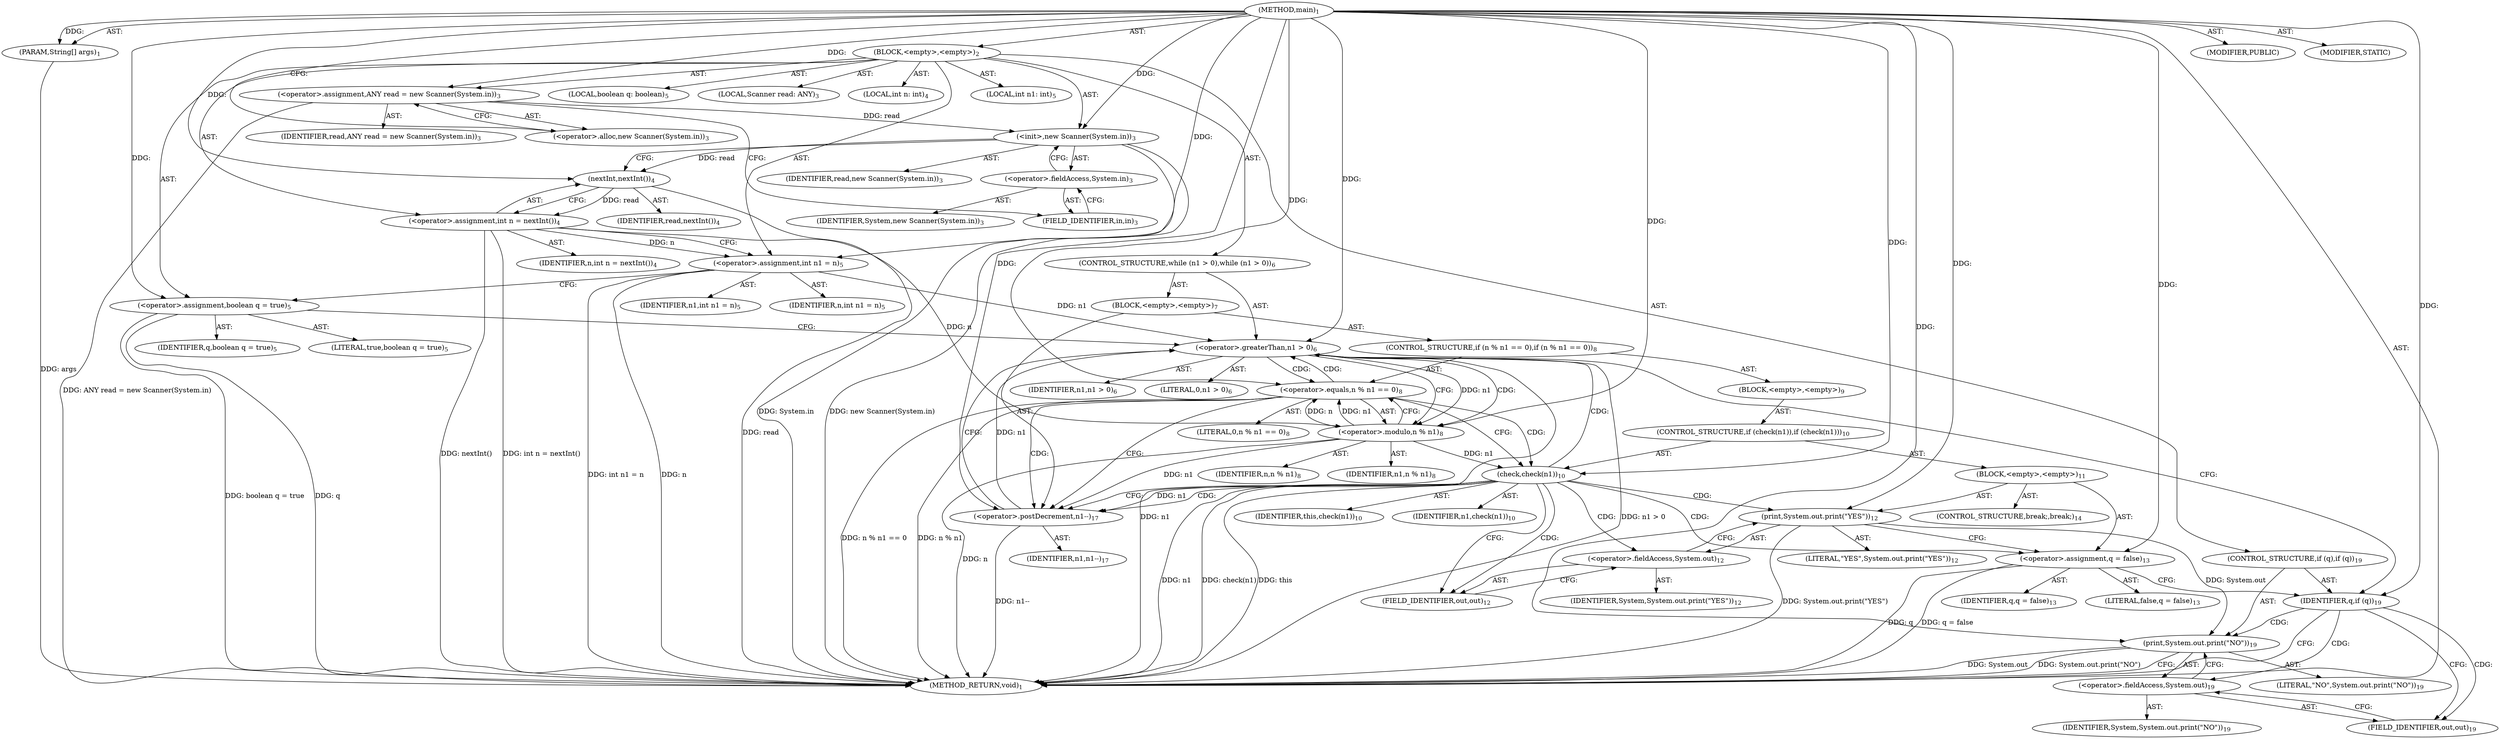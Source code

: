 digraph "main" {  
"19" [label = <(METHOD,main)<SUB>1</SUB>> ]
"20" [label = <(PARAM,String[] args)<SUB>1</SUB>> ]
"21" [label = <(BLOCK,&lt;empty&gt;,&lt;empty&gt;)<SUB>2</SUB>> ]
"4" [label = <(LOCAL,Scanner read: ANY)<SUB>3</SUB>> ]
"22" [label = <(&lt;operator&gt;.assignment,ANY read = new Scanner(System.in))<SUB>3</SUB>> ]
"23" [label = <(IDENTIFIER,read,ANY read = new Scanner(System.in))<SUB>3</SUB>> ]
"24" [label = <(&lt;operator&gt;.alloc,new Scanner(System.in))<SUB>3</SUB>> ]
"25" [label = <(&lt;init&gt;,new Scanner(System.in))<SUB>3</SUB>> ]
"3" [label = <(IDENTIFIER,read,new Scanner(System.in))<SUB>3</SUB>> ]
"26" [label = <(&lt;operator&gt;.fieldAccess,System.in)<SUB>3</SUB>> ]
"27" [label = <(IDENTIFIER,System,new Scanner(System.in))<SUB>3</SUB>> ]
"28" [label = <(FIELD_IDENTIFIER,in,in)<SUB>3</SUB>> ]
"29" [label = <(LOCAL,int n: int)<SUB>4</SUB>> ]
"30" [label = <(&lt;operator&gt;.assignment,int n = nextInt())<SUB>4</SUB>> ]
"31" [label = <(IDENTIFIER,n,int n = nextInt())<SUB>4</SUB>> ]
"32" [label = <(nextInt,nextInt())<SUB>4</SUB>> ]
"33" [label = <(IDENTIFIER,read,nextInt())<SUB>4</SUB>> ]
"34" [label = <(LOCAL,int n1: int)<SUB>5</SUB>> ]
"35" [label = <(&lt;operator&gt;.assignment,int n1 = n)<SUB>5</SUB>> ]
"36" [label = <(IDENTIFIER,n1,int n1 = n)<SUB>5</SUB>> ]
"37" [label = <(IDENTIFIER,n,int n1 = n)<SUB>5</SUB>> ]
"38" [label = <(LOCAL,boolean q: boolean)<SUB>5</SUB>> ]
"39" [label = <(&lt;operator&gt;.assignment,boolean q = true)<SUB>5</SUB>> ]
"40" [label = <(IDENTIFIER,q,boolean q = true)<SUB>5</SUB>> ]
"41" [label = <(LITERAL,true,boolean q = true)<SUB>5</SUB>> ]
"42" [label = <(CONTROL_STRUCTURE,while (n1 &gt; 0),while (n1 &gt; 0))<SUB>6</SUB>> ]
"43" [label = <(&lt;operator&gt;.greaterThan,n1 &gt; 0)<SUB>6</SUB>> ]
"44" [label = <(IDENTIFIER,n1,n1 &gt; 0)<SUB>6</SUB>> ]
"45" [label = <(LITERAL,0,n1 &gt; 0)<SUB>6</SUB>> ]
"46" [label = <(BLOCK,&lt;empty&gt;,&lt;empty&gt;)<SUB>7</SUB>> ]
"47" [label = <(CONTROL_STRUCTURE,if (n % n1 == 0),if (n % n1 == 0))<SUB>8</SUB>> ]
"48" [label = <(&lt;operator&gt;.equals,n % n1 == 0)<SUB>8</SUB>> ]
"49" [label = <(&lt;operator&gt;.modulo,n % n1)<SUB>8</SUB>> ]
"50" [label = <(IDENTIFIER,n,n % n1)<SUB>8</SUB>> ]
"51" [label = <(IDENTIFIER,n1,n % n1)<SUB>8</SUB>> ]
"52" [label = <(LITERAL,0,n % n1 == 0)<SUB>8</SUB>> ]
"53" [label = <(BLOCK,&lt;empty&gt;,&lt;empty&gt;)<SUB>9</SUB>> ]
"54" [label = <(CONTROL_STRUCTURE,if (check(n1)),if (check(n1)))<SUB>10</SUB>> ]
"55" [label = <(check,check(n1))<SUB>10</SUB>> ]
"56" [label = <(IDENTIFIER,this,check(n1))<SUB>10</SUB>> ]
"57" [label = <(IDENTIFIER,n1,check(n1))<SUB>10</SUB>> ]
"58" [label = <(BLOCK,&lt;empty&gt;,&lt;empty&gt;)<SUB>11</SUB>> ]
"59" [label = <(print,System.out.print(&quot;YES&quot;))<SUB>12</SUB>> ]
"60" [label = <(&lt;operator&gt;.fieldAccess,System.out)<SUB>12</SUB>> ]
"61" [label = <(IDENTIFIER,System,System.out.print(&quot;YES&quot;))<SUB>12</SUB>> ]
"62" [label = <(FIELD_IDENTIFIER,out,out)<SUB>12</SUB>> ]
"63" [label = <(LITERAL,&quot;YES&quot;,System.out.print(&quot;YES&quot;))<SUB>12</SUB>> ]
"64" [label = <(&lt;operator&gt;.assignment,q = false)<SUB>13</SUB>> ]
"65" [label = <(IDENTIFIER,q,q = false)<SUB>13</SUB>> ]
"66" [label = <(LITERAL,false,q = false)<SUB>13</SUB>> ]
"67" [label = <(CONTROL_STRUCTURE,break;,break;)<SUB>14</SUB>> ]
"68" [label = <(&lt;operator&gt;.postDecrement,n1--)<SUB>17</SUB>> ]
"69" [label = <(IDENTIFIER,n1,n1--)<SUB>17</SUB>> ]
"70" [label = <(CONTROL_STRUCTURE,if (q),if (q))<SUB>19</SUB>> ]
"71" [label = <(IDENTIFIER,q,if (q))<SUB>19</SUB>> ]
"72" [label = <(print,System.out.print(&quot;NO&quot;))<SUB>19</SUB>> ]
"73" [label = <(&lt;operator&gt;.fieldAccess,System.out)<SUB>19</SUB>> ]
"74" [label = <(IDENTIFIER,System,System.out.print(&quot;NO&quot;))<SUB>19</SUB>> ]
"75" [label = <(FIELD_IDENTIFIER,out,out)<SUB>19</SUB>> ]
"76" [label = <(LITERAL,&quot;NO&quot;,System.out.print(&quot;NO&quot;))<SUB>19</SUB>> ]
"77" [label = <(MODIFIER,PUBLIC)> ]
"78" [label = <(MODIFIER,STATIC)> ]
"79" [label = <(METHOD_RETURN,void)<SUB>1</SUB>> ]
  "19" -> "20"  [ label = "AST: "] 
  "19" -> "21"  [ label = "AST: "] 
  "19" -> "77"  [ label = "AST: "] 
  "19" -> "78"  [ label = "AST: "] 
  "19" -> "79"  [ label = "AST: "] 
  "21" -> "4"  [ label = "AST: "] 
  "21" -> "22"  [ label = "AST: "] 
  "21" -> "25"  [ label = "AST: "] 
  "21" -> "29"  [ label = "AST: "] 
  "21" -> "30"  [ label = "AST: "] 
  "21" -> "34"  [ label = "AST: "] 
  "21" -> "35"  [ label = "AST: "] 
  "21" -> "38"  [ label = "AST: "] 
  "21" -> "39"  [ label = "AST: "] 
  "21" -> "42"  [ label = "AST: "] 
  "21" -> "70"  [ label = "AST: "] 
  "22" -> "23"  [ label = "AST: "] 
  "22" -> "24"  [ label = "AST: "] 
  "25" -> "3"  [ label = "AST: "] 
  "25" -> "26"  [ label = "AST: "] 
  "26" -> "27"  [ label = "AST: "] 
  "26" -> "28"  [ label = "AST: "] 
  "30" -> "31"  [ label = "AST: "] 
  "30" -> "32"  [ label = "AST: "] 
  "32" -> "33"  [ label = "AST: "] 
  "35" -> "36"  [ label = "AST: "] 
  "35" -> "37"  [ label = "AST: "] 
  "39" -> "40"  [ label = "AST: "] 
  "39" -> "41"  [ label = "AST: "] 
  "42" -> "43"  [ label = "AST: "] 
  "42" -> "46"  [ label = "AST: "] 
  "43" -> "44"  [ label = "AST: "] 
  "43" -> "45"  [ label = "AST: "] 
  "46" -> "47"  [ label = "AST: "] 
  "46" -> "68"  [ label = "AST: "] 
  "47" -> "48"  [ label = "AST: "] 
  "47" -> "53"  [ label = "AST: "] 
  "48" -> "49"  [ label = "AST: "] 
  "48" -> "52"  [ label = "AST: "] 
  "49" -> "50"  [ label = "AST: "] 
  "49" -> "51"  [ label = "AST: "] 
  "53" -> "54"  [ label = "AST: "] 
  "54" -> "55"  [ label = "AST: "] 
  "54" -> "58"  [ label = "AST: "] 
  "55" -> "56"  [ label = "AST: "] 
  "55" -> "57"  [ label = "AST: "] 
  "58" -> "59"  [ label = "AST: "] 
  "58" -> "64"  [ label = "AST: "] 
  "58" -> "67"  [ label = "AST: "] 
  "59" -> "60"  [ label = "AST: "] 
  "59" -> "63"  [ label = "AST: "] 
  "60" -> "61"  [ label = "AST: "] 
  "60" -> "62"  [ label = "AST: "] 
  "64" -> "65"  [ label = "AST: "] 
  "64" -> "66"  [ label = "AST: "] 
  "68" -> "69"  [ label = "AST: "] 
  "70" -> "71"  [ label = "AST: "] 
  "70" -> "72"  [ label = "AST: "] 
  "72" -> "73"  [ label = "AST: "] 
  "72" -> "76"  [ label = "AST: "] 
  "73" -> "74"  [ label = "AST: "] 
  "73" -> "75"  [ label = "AST: "] 
  "22" -> "28"  [ label = "CFG: "] 
  "25" -> "32"  [ label = "CFG: "] 
  "30" -> "35"  [ label = "CFG: "] 
  "35" -> "39"  [ label = "CFG: "] 
  "39" -> "43"  [ label = "CFG: "] 
  "24" -> "22"  [ label = "CFG: "] 
  "26" -> "25"  [ label = "CFG: "] 
  "32" -> "30"  [ label = "CFG: "] 
  "43" -> "71"  [ label = "CFG: "] 
  "43" -> "49"  [ label = "CFG: "] 
  "71" -> "79"  [ label = "CFG: "] 
  "71" -> "75"  [ label = "CFG: "] 
  "72" -> "79"  [ label = "CFG: "] 
  "28" -> "26"  [ label = "CFG: "] 
  "68" -> "43"  [ label = "CFG: "] 
  "73" -> "72"  [ label = "CFG: "] 
  "48" -> "55"  [ label = "CFG: "] 
  "48" -> "68"  [ label = "CFG: "] 
  "75" -> "73"  [ label = "CFG: "] 
  "49" -> "48"  [ label = "CFG: "] 
  "55" -> "62"  [ label = "CFG: "] 
  "55" -> "68"  [ label = "CFG: "] 
  "59" -> "64"  [ label = "CFG: "] 
  "64" -> "71"  [ label = "CFG: "] 
  "60" -> "59"  [ label = "CFG: "] 
  "62" -> "60"  [ label = "CFG: "] 
  "19" -> "24"  [ label = "CFG: "] 
  "20" -> "79"  [ label = "DDG: args"] 
  "22" -> "79"  [ label = "DDG: ANY read = new Scanner(System.in)"] 
  "25" -> "79"  [ label = "DDG: System.in"] 
  "25" -> "79"  [ label = "DDG: new Scanner(System.in)"] 
  "32" -> "79"  [ label = "DDG: read"] 
  "30" -> "79"  [ label = "DDG: nextInt()"] 
  "30" -> "79"  [ label = "DDG: int n = nextInt()"] 
  "35" -> "79"  [ label = "DDG: n"] 
  "35" -> "79"  [ label = "DDG: int n1 = n"] 
  "39" -> "79"  [ label = "DDG: q"] 
  "39" -> "79"  [ label = "DDG: boolean q = true"] 
  "43" -> "79"  [ label = "DDG: n1"] 
  "43" -> "79"  [ label = "DDG: n1 &gt; 0"] 
  "49" -> "79"  [ label = "DDG: n"] 
  "48" -> "79"  [ label = "DDG: n % n1"] 
  "48" -> "79"  [ label = "DDG: n % n1 == 0"] 
  "55" -> "79"  [ label = "DDG: n1"] 
  "55" -> "79"  [ label = "DDG: check(n1)"] 
  "68" -> "79"  [ label = "DDG: n1--"] 
  "59" -> "79"  [ label = "DDG: System.out.print(&quot;YES&quot;)"] 
  "64" -> "79"  [ label = "DDG: q"] 
  "64" -> "79"  [ label = "DDG: q = false"] 
  "72" -> "79"  [ label = "DDG: System.out"] 
  "72" -> "79"  [ label = "DDG: System.out.print(&quot;NO&quot;)"] 
  "55" -> "79"  [ label = "DDG: this"] 
  "19" -> "20"  [ label = "DDG: "] 
  "19" -> "22"  [ label = "DDG: "] 
  "32" -> "30"  [ label = "DDG: read"] 
  "30" -> "35"  [ label = "DDG: n"] 
  "19" -> "35"  [ label = "DDG: "] 
  "19" -> "39"  [ label = "DDG: "] 
  "22" -> "25"  [ label = "DDG: read"] 
  "19" -> "25"  [ label = "DDG: "] 
  "19" -> "71"  [ label = "DDG: "] 
  "25" -> "32"  [ label = "DDG: read"] 
  "19" -> "32"  [ label = "DDG: "] 
  "35" -> "43"  [ label = "DDG: n1"] 
  "68" -> "43"  [ label = "DDG: n1"] 
  "19" -> "43"  [ label = "DDG: "] 
  "59" -> "72"  [ label = "DDG: System.out"] 
  "19" -> "72"  [ label = "DDG: "] 
  "49" -> "68"  [ label = "DDG: n1"] 
  "55" -> "68"  [ label = "DDG: n1"] 
  "19" -> "68"  [ label = "DDG: "] 
  "49" -> "48"  [ label = "DDG: n"] 
  "49" -> "48"  [ label = "DDG: n1"] 
  "19" -> "48"  [ label = "DDG: "] 
  "19" -> "49"  [ label = "DDG: "] 
  "30" -> "49"  [ label = "DDG: n"] 
  "43" -> "49"  [ label = "DDG: n1"] 
  "19" -> "55"  [ label = "DDG: "] 
  "49" -> "55"  [ label = "DDG: n1"] 
  "19" -> "64"  [ label = "DDG: "] 
  "19" -> "59"  [ label = "DDG: "] 
  "43" -> "48"  [ label = "CDG: "] 
  "43" -> "49"  [ label = "CDG: "] 
  "71" -> "73"  [ label = "CDG: "] 
  "71" -> "75"  [ label = "CDG: "] 
  "71" -> "72"  [ label = "CDG: "] 
  "48" -> "68"  [ label = "CDG: "] 
  "48" -> "55"  [ label = "CDG: "] 
  "48" -> "43"  [ label = "CDG: "] 
  "55" -> "68"  [ label = "CDG: "] 
  "55" -> "60"  [ label = "CDG: "] 
  "55" -> "64"  [ label = "CDG: "] 
  "55" -> "59"  [ label = "CDG: "] 
  "55" -> "62"  [ label = "CDG: "] 
  "55" -> "43"  [ label = "CDG: "] 
}
